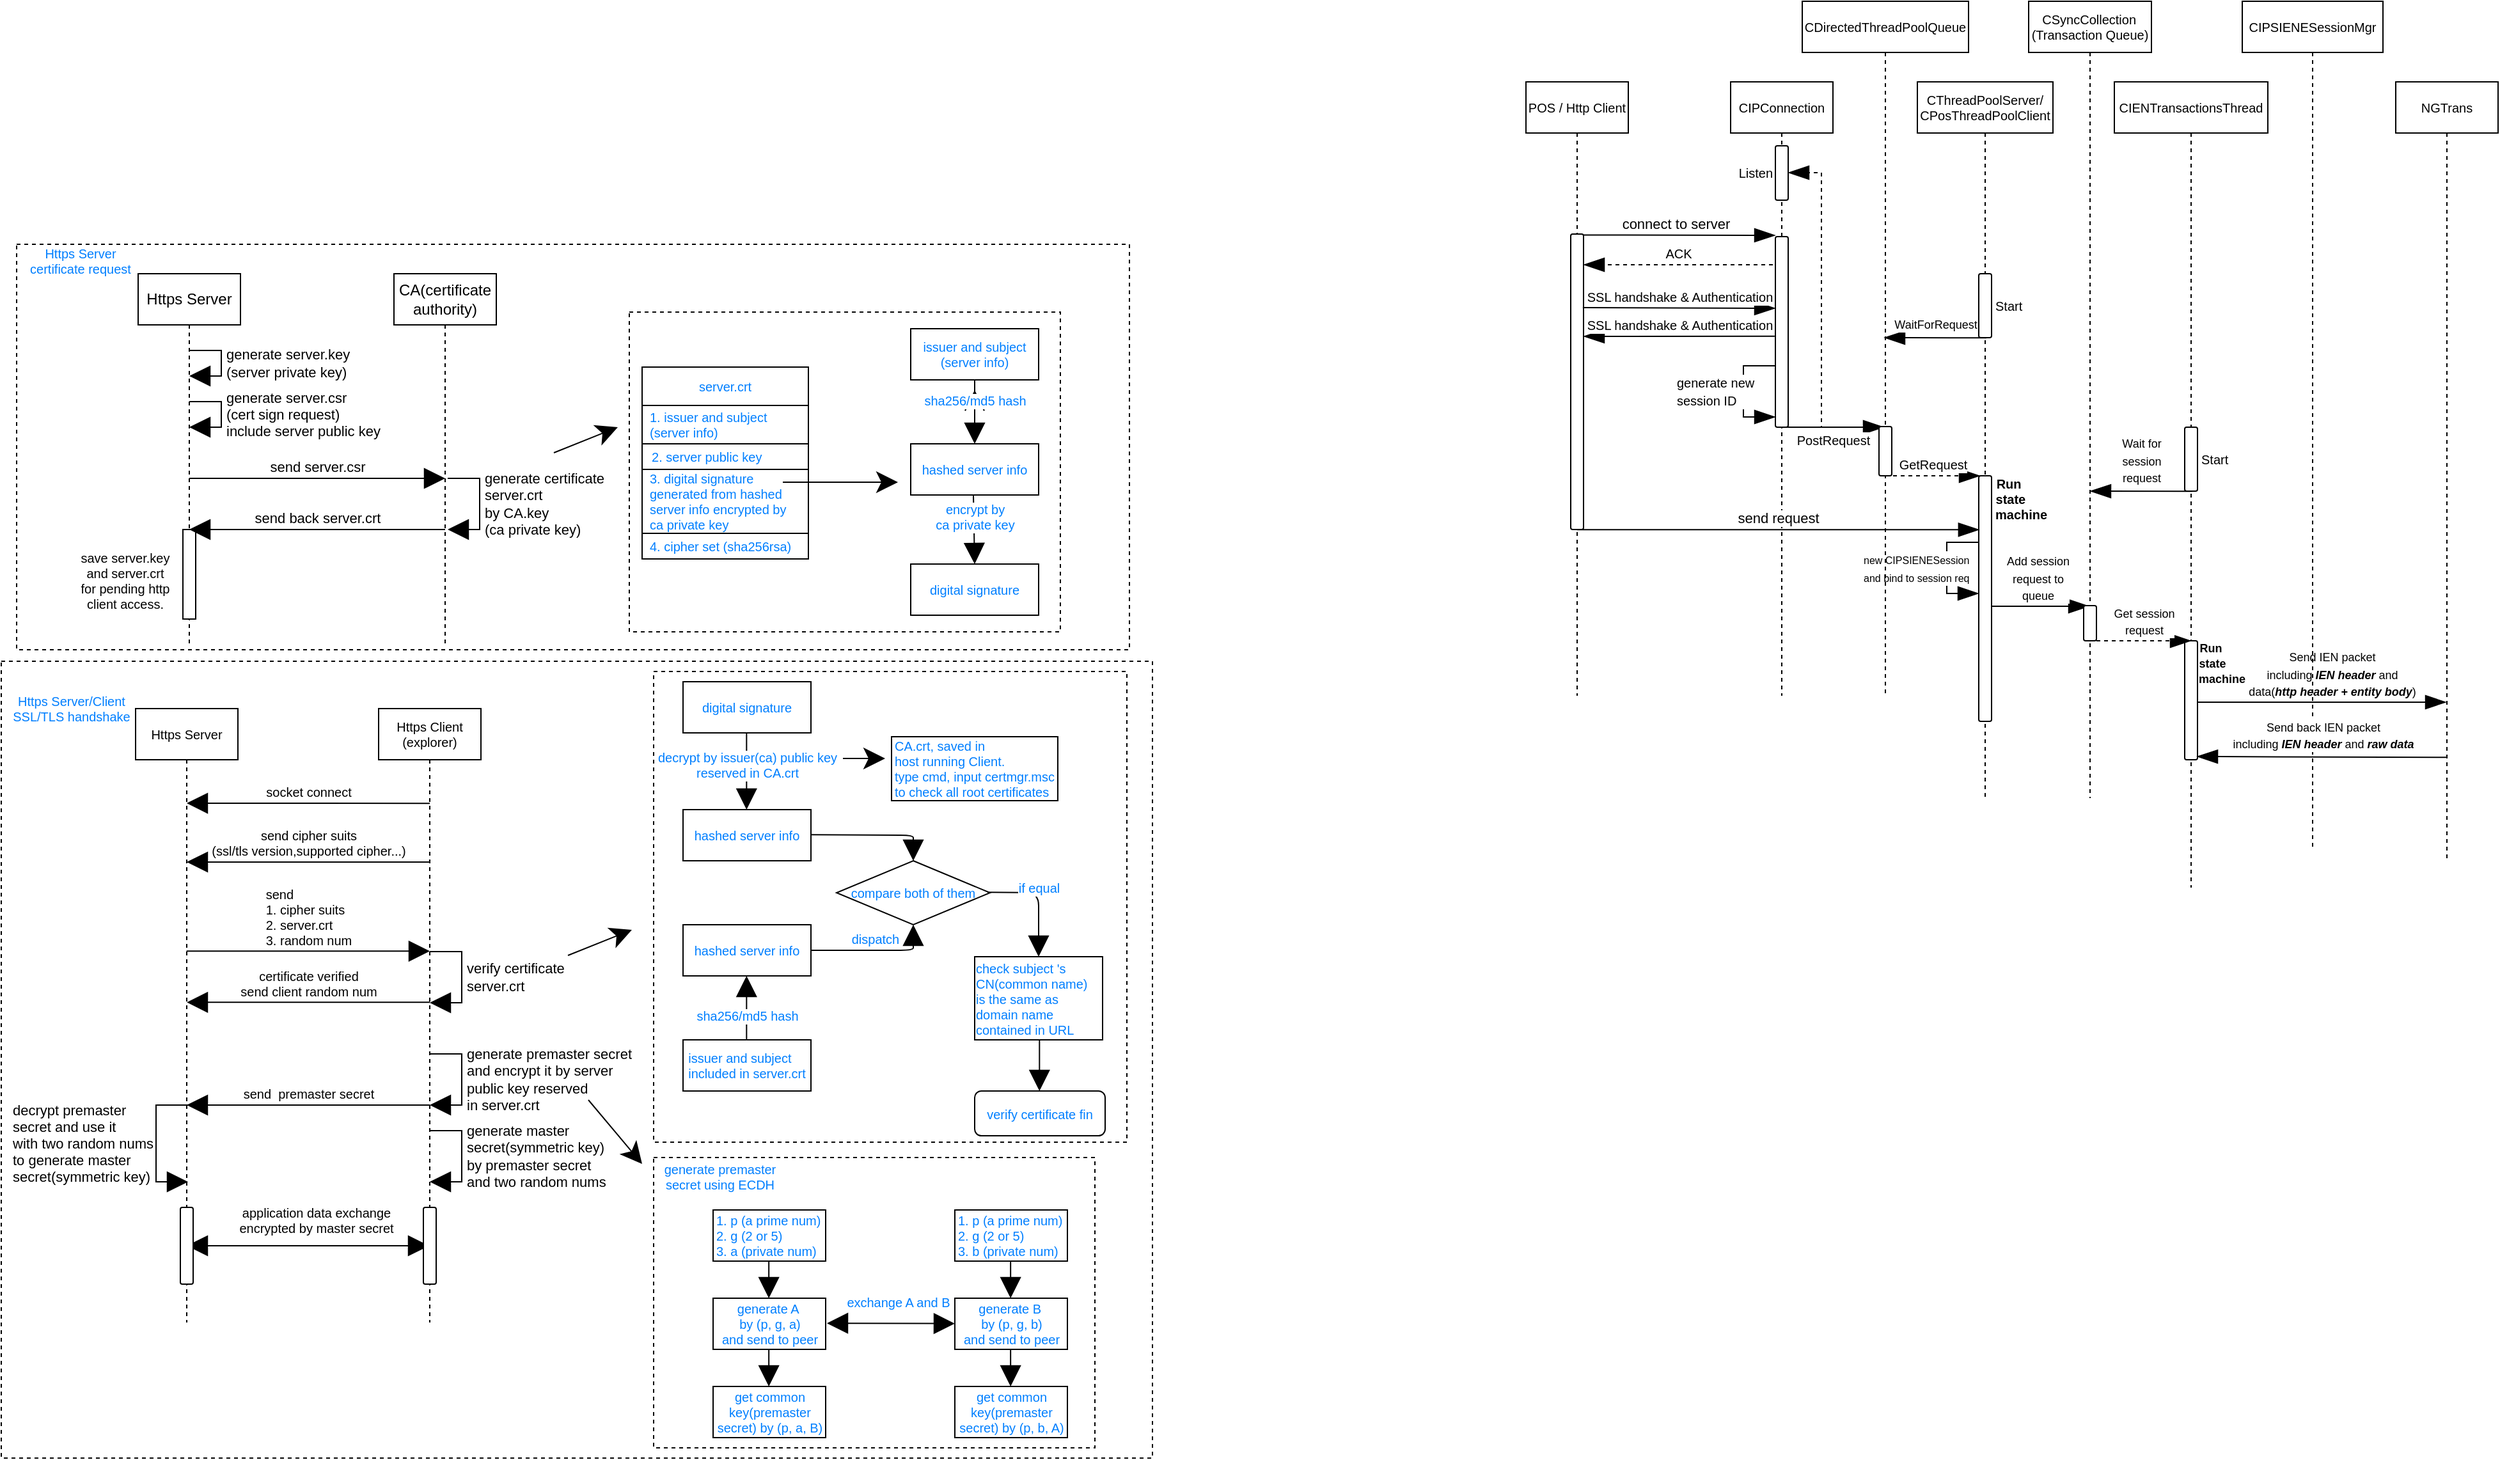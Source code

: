 <mxfile version="15.5.2" type="github">
  <diagram id="_VH7Ez_JP6WW_cBKEvmy" name="Page-1">
    <mxGraphModel dx="981" dy="926" grid="1" gridSize="10" guides="1" tooltips="1" connect="1" arrows="1" fold="1" page="0" pageScale="1" pageWidth="850" pageHeight="1100" math="0" shadow="0">
      <root>
        <mxCell id="0" />
        <mxCell id="1" parent="0" />
        <mxCell id="biMLxc0D92DYTLY_nHQ8-123" value="" style="rounded=0;whiteSpace=wrap;html=1;dashed=1;hachureGap=4;pointerEvents=0;fontSize=10;fontColor=#007FFF;strokeColor=default;fillColor=none;" parent="1" vertex="1">
          <mxGeometry x="598" y="801" width="345" height="227" as="geometry" />
        </mxCell>
        <mxCell id="biMLxc0D92DYTLY_nHQ8-103" value="" style="rounded=0;whiteSpace=wrap;html=1;dashed=1;hachureGap=4;pointerEvents=0;fontSize=10;fontColor=#007FFF;strokeColor=default;fillColor=none;" parent="1" vertex="1">
          <mxGeometry x="100" y="87" width="870" height="317" as="geometry" />
        </mxCell>
        <mxCell id="biMLxc0D92DYTLY_nHQ8-101" value="" style="rounded=0;whiteSpace=wrap;html=1;dashed=1;hachureGap=4;pointerEvents=0;fontSize=10;fontColor=#007FFF;strokeColor=default;fillColor=none;" parent="1" vertex="1">
          <mxGeometry x="579" y="140" width="337" height="250" as="geometry" />
        </mxCell>
        <mxCell id="biMLxc0D92DYTLY_nHQ8-95" value="" style="endArrow=block;startArrow=block;endFill=1;startFill=1;html=1;startSize=14;endSize=14;sourcePerimeterSpacing=8;targetPerimeterSpacing=8;fontSize=10;fontColor=#007FFF;" parent="1" target="biMLxc0D92DYTLY_nHQ8-58" edge="1">
          <mxGeometry width="160" relative="1" as="geometry">
            <mxPoint x="233" y="870" as="sourcePoint" />
            <mxPoint x="393" y="870" as="targetPoint" />
          </mxGeometry>
        </mxCell>
        <mxCell id="biMLxc0D92DYTLY_nHQ8-96" value="&lt;font color=&quot;#000000&quot;&gt;application data exchange&lt;br&gt;encrypted by master secret&lt;/font&gt;" style="edgeLabel;html=1;align=center;verticalAlign=middle;resizable=0;points=[];fontSize=10;fontColor=#007FFF;" parent="biMLxc0D92DYTLY_nHQ8-95" vertex="1" connectable="0">
          <mxGeometry x="-0.235" y="-1" relative="1" as="geometry">
            <mxPoint x="28" y="-21" as="offset" />
          </mxGeometry>
        </mxCell>
        <mxCell id="biMLxc0D92DYTLY_nHQ8-2" value="Https Server" style="shape=umlLifeline;perimeter=lifelinePerimeter;whiteSpace=wrap;html=1;container=1;collapsible=0;recursiveResize=0;outlineConnect=0;hachureGap=4;pointerEvents=0;" parent="1" vertex="1">
          <mxGeometry x="195" y="110" width="80" height="290" as="geometry" />
        </mxCell>
        <mxCell id="biMLxc0D92DYTLY_nHQ8-7" value="generate server.key&lt;br&gt;(server private key)" style="edgeStyle=orthogonalEdgeStyle;html=1;align=left;spacingLeft=2;endArrow=block;rounded=0;entryX=1;entryY=0;startSize=14;endSize=14;sourcePerimeterSpacing=8;targetPerimeterSpacing=8;" parent="biMLxc0D92DYTLY_nHQ8-2" edge="1">
          <mxGeometry relative="1" as="geometry">
            <mxPoint x="40" y="60" as="sourcePoint" />
            <Array as="points">
              <mxPoint x="65" y="60" />
            </Array>
            <mxPoint x="40" y="80" as="targetPoint" />
          </mxGeometry>
        </mxCell>
        <mxCell id="biMLxc0D92DYTLY_nHQ8-8" value="generate server.csr&lt;br&gt;(cert sign request)&lt;br&gt;include server public key" style="edgeStyle=orthogonalEdgeStyle;html=1;align=left;spacingLeft=2;endArrow=block;rounded=0;entryX=1;entryY=0;startSize=14;endSize=14;sourcePerimeterSpacing=8;targetPerimeterSpacing=8;" parent="biMLxc0D92DYTLY_nHQ8-2" edge="1">
          <mxGeometry relative="1" as="geometry">
            <mxPoint x="40" y="100" as="sourcePoint" />
            <Array as="points">
              <mxPoint x="65" y="100" />
            </Array>
            <mxPoint x="40" y="120" as="targetPoint" />
          </mxGeometry>
        </mxCell>
        <mxCell id="biMLxc0D92DYTLY_nHQ8-11" value="" style="html=1;points=[];perimeter=orthogonalPerimeter;hachureGap=4;pointerEvents=0;" parent="biMLxc0D92DYTLY_nHQ8-2" vertex="1">
          <mxGeometry x="35" y="200" width="10" height="70" as="geometry" />
        </mxCell>
        <mxCell id="biMLxc0D92DYTLY_nHQ8-10" value="send back server.crt" style="html=1;verticalAlign=bottom;endArrow=block;startSize=14;endSize=14;sourcePerimeterSpacing=8;targetPerimeterSpacing=8;" parent="biMLxc0D92DYTLY_nHQ8-2" edge="1">
          <mxGeometry width="80" relative="1" as="geometry">
            <mxPoint x="240" y="200" as="sourcePoint" />
            <mxPoint x="40" y="200.0" as="targetPoint" />
          </mxGeometry>
        </mxCell>
        <mxCell id="biMLxc0D92DYTLY_nHQ8-4" value="CA(certificate authority)" style="shape=umlLifeline;perimeter=lifelinePerimeter;whiteSpace=wrap;html=1;container=1;collapsible=0;recursiveResize=0;outlineConnect=0;hachureGap=4;pointerEvents=0;" parent="1" vertex="1">
          <mxGeometry x="395" y="110" width="80" height="290" as="geometry" />
        </mxCell>
        <mxCell id="biMLxc0D92DYTLY_nHQ8-9" value="generate certificate &lt;br&gt;server.crt&lt;br&gt;by CA.key &lt;br&gt;(ca private key)" style="edgeStyle=orthogonalEdgeStyle;html=1;align=left;spacingLeft=2;endArrow=block;rounded=0;startSize=14;endSize=14;sourcePerimeterSpacing=8;targetPerimeterSpacing=8;" parent="biMLxc0D92DYTLY_nHQ8-4" edge="1">
          <mxGeometry relative="1" as="geometry">
            <mxPoint x="42" y="160" as="sourcePoint" />
            <Array as="points">
              <mxPoint x="67" y="160" />
              <mxPoint x="67" y="200" />
              <mxPoint x="42" y="200" />
            </Array>
            <mxPoint x="42" y="200" as="targetPoint" />
          </mxGeometry>
        </mxCell>
        <mxCell id="biMLxc0D92DYTLY_nHQ8-5" value="send server.csr" style="html=1;verticalAlign=bottom;endArrow=block;startSize=14;endSize=14;sourcePerimeterSpacing=8;targetPerimeterSpacing=8;" parent="1" edge="1">
          <mxGeometry width="80" relative="1" as="geometry">
            <mxPoint x="235" y="270" as="sourcePoint" />
            <mxPoint x="435" y="270" as="targetPoint" />
          </mxGeometry>
        </mxCell>
        <mxCell id="biMLxc0D92DYTLY_nHQ8-13" value="server.crt" style="swimlane;fontStyle=0;childLayout=stackLayout;horizontal=1;startSize=30;horizontalStack=0;resizeParent=1;resizeParentMax=0;resizeLast=0;collapsible=1;marginBottom=0;hachureGap=4;pointerEvents=0;fontSize=10;fontColor=#007FFF;" parent="1" vertex="1">
          <mxGeometry x="589" y="183" width="130" height="150" as="geometry">
            <mxRectangle x="640" y="210" width="70" height="30" as="alternateBounds" />
          </mxGeometry>
        </mxCell>
        <mxCell id="biMLxc0D92DYTLY_nHQ8-15" value="1. issuer and subject &#xa;(server info)" style="text;strokeColor=none;fillColor=none;align=left;verticalAlign=middle;spacingLeft=4;spacingRight=4;overflow=hidden;points=[[0,0.5],[1,0.5]];portConstraint=eastwest;rotatable=0;fontColor=#007FFF;fontSize=10;" parent="biMLxc0D92DYTLY_nHQ8-13" vertex="1">
          <mxGeometry y="30" width="130" height="30" as="geometry" />
        </mxCell>
        <mxCell id="biMLxc0D92DYTLY_nHQ8-35" value="&lt;div&gt;&lt;span&gt;&amp;nbsp; 2. server public key&lt;/span&gt;&lt;/div&gt;" style="rounded=0;whiteSpace=wrap;html=1;hachureGap=4;pointerEvents=0;fontSize=10;fontColor=#007FFF;align=left;" parent="biMLxc0D92DYTLY_nHQ8-13" vertex="1">
          <mxGeometry y="60" width="130" height="20" as="geometry" />
        </mxCell>
        <mxCell id="biMLxc0D92DYTLY_nHQ8-45" value="" style="endArrow=classic;html=1;fontSize=10;fontColor=#EA6B66;startSize=14;endSize=14;sourcePerimeterSpacing=8;targetPerimeterSpacing=8;" parent="biMLxc0D92DYTLY_nHQ8-13" edge="1">
          <mxGeometry width="50" height="50" relative="1" as="geometry">
            <mxPoint x="110" y="90" as="sourcePoint" />
            <mxPoint x="200" y="90" as="targetPoint" />
          </mxGeometry>
        </mxCell>
        <mxCell id="biMLxc0D92DYTLY_nHQ8-16" value="3. digital signature&#xa;generated from hashed &#xa;server info encrypted by &#xa;ca private key" style="text;strokeColor=none;fillColor=none;align=left;verticalAlign=middle;spacingLeft=4;spacingRight=4;overflow=hidden;points=[[0,0.5],[1,0.5]];portConstraint=eastwest;rotatable=0;fontSize=10;fontColor=#007FFF;" parent="biMLxc0D92DYTLY_nHQ8-13" vertex="1">
          <mxGeometry y="80" width="130" height="50" as="geometry" />
        </mxCell>
        <mxCell id="biMLxc0D92DYTLY_nHQ8-37" value="4. cipher set (sha256rsa)" style="text;strokeColor=default;fillColor=none;align=left;verticalAlign=middle;spacingLeft=4;spacingRight=4;overflow=hidden;points=[[0,0.5],[1,0.5]];portConstraint=eastwest;rotatable=0;fontSize=10;fontColor=#007FFF;" parent="biMLxc0D92DYTLY_nHQ8-13" vertex="1">
          <mxGeometry y="130" width="130" height="20" as="geometry" />
        </mxCell>
        <mxCell id="biMLxc0D92DYTLY_nHQ8-38" value="&lt;span style=&quot;text-align: left&quot;&gt;issuer and subject&lt;/span&gt;&lt;br style=&quot;padding: 0px ; margin: 0px ; text-align: left&quot;&gt;&lt;span style=&quot;text-align: left&quot;&gt;(server info)&lt;/span&gt;" style="rounded=0;whiteSpace=wrap;html=1;hachureGap=4;pointerEvents=0;fontSize=10;fontColor=#007FFF;strokeColor=default;" parent="1" vertex="1">
          <mxGeometry x="799" y="153" width="100" height="40" as="geometry" />
        </mxCell>
        <mxCell id="biMLxc0D92DYTLY_nHQ8-43" value="" style="edgeStyle=none;curved=1;rounded=0;orthogonalLoop=1;jettySize=auto;html=1;fontSize=10;fontColor=#EA6B66;endArrow=open;startSize=14;endSize=14;sourcePerimeterSpacing=8;targetPerimeterSpacing=8;" parent="1" source="biMLxc0D92DYTLY_nHQ8-39" target="biMLxc0D92DYTLY_nHQ8-38" edge="1">
          <mxGeometry relative="1" as="geometry" />
        </mxCell>
        <mxCell id="biMLxc0D92DYTLY_nHQ8-39" value="&lt;div style=&quot;text-align: left&quot;&gt;&lt;span&gt;hashed server info&lt;/span&gt;&lt;/div&gt;" style="rounded=0;whiteSpace=wrap;html=1;hachureGap=4;pointerEvents=0;fontSize=10;fontColor=#007FFF;strokeColor=default;" parent="1" vertex="1">
          <mxGeometry x="799" y="243" width="100" height="40" as="geometry" />
        </mxCell>
        <mxCell id="biMLxc0D92DYTLY_nHQ8-41" value="sha256/md5 hash" style="html=1;verticalAlign=bottom;endArrow=block;startSize=14;endSize=14;sourcePerimeterSpacing=8;targetPerimeterSpacing=8;fontSize=10;fontColor=#007FFF;" parent="1" edge="1">
          <mxGeometry width="80" relative="1" as="geometry">
            <mxPoint x="849" y="193" as="sourcePoint" />
            <mxPoint x="849" y="243" as="targetPoint" />
          </mxGeometry>
        </mxCell>
        <mxCell id="biMLxc0D92DYTLY_nHQ8-42" value="&lt;div style=&quot;text-align: left&quot;&gt;&lt;span&gt;digital signature&lt;/span&gt;&lt;/div&gt;" style="rounded=0;whiteSpace=wrap;html=1;hachureGap=4;pointerEvents=0;fontSize=10;fontColor=#007FFF;strokeColor=default;" parent="1" vertex="1">
          <mxGeometry x="799" y="337" width="100" height="40" as="geometry" />
        </mxCell>
        <mxCell id="biMLxc0D92DYTLY_nHQ8-44" value="encrypt by &lt;br&gt;ca private key" style="html=1;verticalAlign=bottom;endArrow=block;startSize=14;endSize=14;sourcePerimeterSpacing=8;targetPerimeterSpacing=8;fontSize=10;fontColor=#007FFF;entryX=0.5;entryY=0;entryDx=0;entryDy=0;" parent="1" target="biMLxc0D92DYTLY_nHQ8-42" edge="1">
          <mxGeometry x="0.2" width="80" relative="1" as="geometry">
            <mxPoint x="848" y="283" as="sourcePoint" />
            <mxPoint x="848" y="333" as="targetPoint" />
            <mxPoint as="offset" />
          </mxGeometry>
        </mxCell>
        <mxCell id="biMLxc0D92DYTLY_nHQ8-46" value="&lt;font color=&quot;#000000&quot;&gt;save server.key and server.crt&lt;br&gt;for pending http client access.&lt;br&gt;&lt;/font&gt;" style="text;html=1;strokeColor=none;fillColor=none;align=center;verticalAlign=middle;whiteSpace=wrap;rounded=0;hachureGap=4;pointerEvents=0;fontSize=10;fontColor=#007FFF;" parent="1" vertex="1">
          <mxGeometry x="145" y="320" width="80" height="60" as="geometry" />
        </mxCell>
        <mxCell id="biMLxc0D92DYTLY_nHQ8-57" value="&lt;font color=&quot;#000000&quot;&gt;Https Server&lt;/font&gt;" style="shape=umlLifeline;perimeter=lifelinePerimeter;whiteSpace=wrap;html=1;container=1;collapsible=0;recursiveResize=0;outlineConnect=0;hachureGap=4;pointerEvents=0;fontSize=10;fontColor=#007FFF;strokeColor=default;" parent="1" vertex="1">
          <mxGeometry x="193" y="450" width="80" height="480" as="geometry" />
        </mxCell>
        <mxCell id="biMLxc0D92DYTLY_nHQ8-90" value="decrypt premaster &lt;br&gt;secret and use it&lt;br&gt;with two random nums&lt;br&gt;to generate&amp;nbsp;master&lt;br&gt;secret(symmetric key)" style="edgeStyle=orthogonalEdgeStyle;html=1;align=left;spacingLeft=2;endArrow=block;rounded=0;startSize=14;endSize=14;sourcePerimeterSpacing=8;targetPerimeterSpacing=8;" parent="biMLxc0D92DYTLY_nHQ8-57" edge="1">
          <mxGeometry y="-116" relative="1" as="geometry">
            <mxPoint x="41" y="310" as="sourcePoint" />
            <Array as="points">
              <mxPoint x="16" y="310" />
              <mxPoint x="16" y="370" />
              <mxPoint x="41" y="370" />
            </Array>
            <mxPoint x="41" y="370" as="targetPoint" />
            <mxPoint as="offset" />
          </mxGeometry>
        </mxCell>
        <mxCell id="biMLxc0D92DYTLY_nHQ8-92" value="" style="html=1;points=[];perimeter=orthogonalPerimeter;hachureGap=4;pointerEvents=0;rounded=1;fontSize=10;fontColor=#007FFF;strokeColor=default;" parent="biMLxc0D92DYTLY_nHQ8-57" vertex="1">
          <mxGeometry x="35" y="390" width="10" height="60" as="geometry" />
        </mxCell>
        <mxCell id="biMLxc0D92DYTLY_nHQ8-58" value="&lt;font color=&quot;#000000&quot;&gt;Https Client&lt;br&gt;(explorer)&lt;br&gt;&lt;/font&gt;" style="shape=umlLifeline;perimeter=lifelinePerimeter;whiteSpace=wrap;html=1;container=1;collapsible=0;recursiveResize=0;outlineConnect=0;hachureGap=4;pointerEvents=0;fontSize=10;fontColor=#007FFF;strokeColor=default;" parent="1" vertex="1">
          <mxGeometry x="383" y="450" width="80" height="480" as="geometry" />
        </mxCell>
        <mxCell id="biMLxc0D92DYTLY_nHQ8-64" value="verify certificate&lt;br&gt;server.crt" style="edgeStyle=orthogonalEdgeStyle;html=1;align=left;spacingLeft=2;endArrow=block;rounded=0;startSize=14;endSize=14;sourcePerimeterSpacing=8;targetPerimeterSpacing=8;" parent="biMLxc0D92DYTLY_nHQ8-58" edge="1">
          <mxGeometry relative="1" as="geometry">
            <mxPoint x="40" y="190.0" as="sourcePoint" />
            <Array as="points">
              <mxPoint x="65" y="190" />
              <mxPoint x="65" y="230" />
              <mxPoint x="40" y="230" />
            </Array>
            <mxPoint x="40" y="230.0" as="targetPoint" />
          </mxGeometry>
        </mxCell>
        <mxCell id="biMLxc0D92DYTLY_nHQ8-88" value="generate premaster secret&lt;br&gt;and encrypt it by server &lt;br&gt;public key reserved &lt;br&gt;in server.crt" style="edgeStyle=orthogonalEdgeStyle;html=1;align=left;spacingLeft=2;endArrow=block;rounded=0;startSize=14;endSize=14;sourcePerimeterSpacing=8;targetPerimeterSpacing=8;" parent="biMLxc0D92DYTLY_nHQ8-58" edge="1">
          <mxGeometry relative="1" as="geometry">
            <mxPoint x="40" y="270" as="sourcePoint" />
            <Array as="points">
              <mxPoint x="65" y="270" />
              <mxPoint x="65" y="310" />
              <mxPoint x="40" y="310" />
            </Array>
            <mxPoint x="40" y="310" as="targetPoint" />
          </mxGeometry>
        </mxCell>
        <mxCell id="biMLxc0D92DYTLY_nHQ8-91" value="generate&amp;nbsp;master&lt;br&gt;secret(symmetric key)&lt;br&gt;by premaster secret&lt;br&gt;and two random nums" style="edgeStyle=orthogonalEdgeStyle;html=1;align=left;spacingLeft=2;endArrow=block;rounded=0;startSize=14;endSize=14;sourcePerimeterSpacing=8;targetPerimeterSpacing=8;" parent="biMLxc0D92DYTLY_nHQ8-58" edge="1">
          <mxGeometry relative="1" as="geometry">
            <mxPoint x="40" y="330" as="sourcePoint" />
            <Array as="points">
              <mxPoint x="65" y="330" />
              <mxPoint x="65" y="370" />
              <mxPoint x="40" y="370" />
            </Array>
            <mxPoint x="40" y="370" as="targetPoint" />
          </mxGeometry>
        </mxCell>
        <mxCell id="biMLxc0D92DYTLY_nHQ8-93" value="" style="html=1;points=[];perimeter=orthogonalPerimeter;hachureGap=4;pointerEvents=0;rounded=1;fontSize=10;fontColor=#007FFF;strokeColor=default;" parent="biMLxc0D92DYTLY_nHQ8-58" vertex="1">
          <mxGeometry x="35" y="390" width="10" height="60" as="geometry" />
        </mxCell>
        <mxCell id="biMLxc0D92DYTLY_nHQ8-60" value="&lt;font color=&quot;#000000&quot;&gt;socket connect&lt;/font&gt;" style="html=1;verticalAlign=bottom;endArrow=block;startSize=14;endSize=14;sourcePerimeterSpacing=8;targetPerimeterSpacing=8;fontSize=10;fontColor=#007FFF;exitX=0.5;exitY=0.267;exitDx=0;exitDy=0;exitPerimeter=0;" parent="1" edge="1">
          <mxGeometry width="80" relative="1" as="geometry">
            <mxPoint x="423" y="524.1" as="sourcePoint" />
            <mxPoint x="233" y="524" as="targetPoint" />
          </mxGeometry>
        </mxCell>
        <mxCell id="biMLxc0D92DYTLY_nHQ8-61" value="&lt;font color=&quot;#000000&quot;&gt;send cipher suits &lt;br&gt;(ssl/tls version,supported cipher...)&lt;/font&gt;" style="html=1;verticalAlign=bottom;endArrow=block;startSize=14;endSize=14;sourcePerimeterSpacing=8;targetPerimeterSpacing=8;fontSize=10;fontColor=#007FFF;" parent="1" target="biMLxc0D92DYTLY_nHQ8-57" edge="1">
          <mxGeometry width="80" relative="1" as="geometry">
            <mxPoint x="423" y="570" as="sourcePoint" />
            <mxPoint x="238" y="570" as="targetPoint" />
          </mxGeometry>
        </mxCell>
        <mxCell id="biMLxc0D92DYTLY_nHQ8-63" value="&lt;div style=&quot;text-align: left&quot;&gt;&lt;span style=&quot;color: rgb(0 , 0 , 0)&quot;&gt;send&lt;/span&gt;&lt;/div&gt;&lt;font color=&quot;#000000&quot;&gt;&lt;div style=&quot;text-align: left&quot;&gt;1. cipher suits&lt;br&gt;&lt;/div&gt;&lt;div style=&quot;text-align: left&quot;&gt;2. server.crt&lt;/div&gt;&lt;div style=&quot;text-align: left&quot;&gt;3. random num&lt;/div&gt;&lt;/font&gt;" style="html=1;verticalAlign=bottom;endArrow=block;startSize=14;endSize=14;sourcePerimeterSpacing=8;targetPerimeterSpacing=8;fontSize=10;fontColor=#007FFF;" parent="1" edge="1">
          <mxGeometry width="80" relative="1" as="geometry">
            <mxPoint x="232.81" y="639.66" as="sourcePoint" />
            <mxPoint x="423" y="639.66" as="targetPoint" />
          </mxGeometry>
        </mxCell>
        <mxCell id="biMLxc0D92DYTLY_nHQ8-65" value="&lt;div style=&quot;text-align: left&quot;&gt;&lt;span&gt;digital signature&lt;/span&gt;&lt;/div&gt;" style="rounded=0;whiteSpace=wrap;html=1;hachureGap=4;pointerEvents=0;fontSize=10;fontColor=#007FFF;strokeColor=default;" parent="1" vertex="1">
          <mxGeometry x="621" y="429" width="100" height="40" as="geometry" />
        </mxCell>
        <mxCell id="biMLxc0D92DYTLY_nHQ8-67" value="&lt;div style=&quot;text-align: left&quot;&gt;&lt;span&gt;CA.crt, saved&amp;nbsp;&lt;/span&gt;&lt;span&gt;in&amp;nbsp;&lt;/span&gt;&lt;/div&gt;&lt;div style=&quot;text-align: left&quot;&gt;&lt;span&gt;host running Client.&lt;/span&gt;&lt;/div&gt;&lt;div style=&quot;text-align: left&quot;&gt;type cmd, input certmgr.msc&lt;/div&gt;&lt;div style=&quot;text-align: left&quot;&gt;to check all root certificates&lt;/div&gt;" style="rounded=0;whiteSpace=wrap;html=1;hachureGap=4;pointerEvents=0;fontSize=10;fontColor=#007FFF;strokeColor=default;" parent="1" vertex="1">
          <mxGeometry x="784" y="472" width="130" height="50" as="geometry" />
        </mxCell>
        <mxCell id="biMLxc0D92DYTLY_nHQ8-66" value="&lt;div style=&quot;text-align: left&quot;&gt;&lt;span&gt;hashed server info&lt;/span&gt;&lt;/div&gt;" style="rounded=0;whiteSpace=wrap;html=1;hachureGap=4;pointerEvents=0;fontSize=10;fontColor=#007FFF;strokeColor=default;" parent="1" vertex="1">
          <mxGeometry x="621" y="529" width="100" height="40" as="geometry" />
        </mxCell>
        <mxCell id="biMLxc0D92DYTLY_nHQ8-70" value="decrypt by issuer(ca) public key &lt;br&gt;reserved in CA.crt" style="html=1;verticalAlign=bottom;endArrow=block;startSize=14;endSize=14;sourcePerimeterSpacing=8;targetPerimeterSpacing=8;fontSize=10;fontColor=#007FFF;" parent="1" edge="1">
          <mxGeometry x="0.333" width="80" relative="1" as="geometry">
            <mxPoint x="670.66" y="469" as="sourcePoint" />
            <mxPoint x="670.66" y="529" as="targetPoint" />
            <mxPoint as="offset" />
          </mxGeometry>
        </mxCell>
        <mxCell id="biMLxc0D92DYTLY_nHQ8-71" value="" style="endArrow=classic;html=1;fontSize=10;fontColor=#EA6B66;startSize=14;endSize=14;sourcePerimeterSpacing=8;targetPerimeterSpacing=8;" parent="1" edge="1">
          <mxGeometry width="50" height="50" relative="1" as="geometry">
            <mxPoint x="746" y="489" as="sourcePoint" />
            <mxPoint x="779" y="489" as="targetPoint" />
          </mxGeometry>
        </mxCell>
        <mxCell id="biMLxc0D92DYTLY_nHQ8-74" value="&lt;div style=&quot;text-align: left&quot;&gt;&lt;span&gt;hashed server info&lt;/span&gt;&lt;/div&gt;" style="rounded=0;whiteSpace=wrap;html=1;hachureGap=4;pointerEvents=0;fontSize=10;fontColor=#007FFF;strokeColor=default;" parent="1" vertex="1">
          <mxGeometry x="621" y="619" width="100" height="40" as="geometry" />
        </mxCell>
        <mxCell id="biMLxc0D92DYTLY_nHQ8-75" value="&lt;div style=&quot;text-align: left&quot;&gt;&lt;span&gt;issuer and subject&lt;/span&gt;&lt;br&gt;&lt;/div&gt;&lt;div style=&quot;text-align: left&quot;&gt;&lt;span&gt;included in server.crt&lt;/span&gt;&lt;/div&gt;" style="rounded=0;whiteSpace=wrap;html=1;hachureGap=4;pointerEvents=0;fontSize=10;fontColor=#007FFF;strokeColor=default;" parent="1" vertex="1">
          <mxGeometry x="621" y="709" width="100" height="40" as="geometry" />
        </mxCell>
        <mxCell id="biMLxc0D92DYTLY_nHQ8-77" value="sha256/md5 hash" style="html=1;verticalAlign=bottom;endArrow=block;startSize=14;endSize=14;sourcePerimeterSpacing=8;targetPerimeterSpacing=8;fontSize=10;fontColor=#007FFF;" parent="1" edge="1">
          <mxGeometry x="-0.6" width="80" relative="1" as="geometry">
            <mxPoint x="670.66" y="709" as="sourcePoint" />
            <mxPoint x="670.66" y="659" as="targetPoint" />
            <mxPoint as="offset" />
          </mxGeometry>
        </mxCell>
        <mxCell id="biMLxc0D92DYTLY_nHQ8-78" value="compare both of them" style="shape=rhombus;perimeter=rhombusPerimeter;whiteSpace=wrap;html=1;align=center;hachureGap=4;pointerEvents=0;fontSize=10;fontColor=#007FFF;strokeColor=default;" parent="1" vertex="1">
          <mxGeometry x="741" y="569" width="120" height="50" as="geometry" />
        </mxCell>
        <mxCell id="biMLxc0D92DYTLY_nHQ8-79" value="" style="html=1;verticalAlign=bottom;endArrow=block;startSize=14;endSize=14;sourcePerimeterSpacing=8;targetPerimeterSpacing=8;fontSize=10;fontColor=#007FFF;entryX=0.5;entryY=0;entryDx=0;entryDy=0;" parent="1" target="biMLxc0D92DYTLY_nHQ8-78" edge="1">
          <mxGeometry width="80" relative="1" as="geometry">
            <mxPoint x="721" y="548.66" as="sourcePoint" />
            <mxPoint x="871" y="549" as="targetPoint" />
            <Array as="points">
              <mxPoint x="801" y="549" />
            </Array>
          </mxGeometry>
        </mxCell>
        <mxCell id="biMLxc0D92DYTLY_nHQ8-80" value="dispatch" style="html=1;verticalAlign=bottom;endArrow=block;startSize=14;endSize=14;sourcePerimeterSpacing=8;targetPerimeterSpacing=8;fontSize=10;fontColor=#007FFF;entryX=0.5;entryY=1;entryDx=0;entryDy=0;entryPerimeter=0;" parent="1" target="biMLxc0D92DYTLY_nHQ8-78" edge="1">
          <mxGeometry width="80" relative="1" as="geometry">
            <mxPoint x="721" y="639" as="sourcePoint" />
            <mxPoint x="861" y="639" as="targetPoint" />
            <Array as="points">
              <mxPoint x="801" y="639" />
            </Array>
          </mxGeometry>
        </mxCell>
        <mxCell id="biMLxc0D92DYTLY_nHQ8-81" value="&lt;div style=&quot;text-align: left&quot;&gt;check subject &#39;s CN(common name)&lt;/div&gt;&lt;div style=&quot;text-align: left&quot;&gt;is the same as domain name contained in URL&lt;/div&gt;" style="rounded=0;whiteSpace=wrap;html=1;hachureGap=4;pointerEvents=0;fontSize=10;fontColor=#007FFF;strokeColor=default;" parent="1" vertex="1">
          <mxGeometry x="849" y="644" width="100" height="65" as="geometry" />
        </mxCell>
        <mxCell id="biMLxc0D92DYTLY_nHQ8-82" value="if equal" style="html=1;verticalAlign=bottom;endArrow=block;startSize=14;endSize=14;sourcePerimeterSpacing=8;targetPerimeterSpacing=8;fontSize=10;fontColor=#007FFF;entryX=0.5;entryY=0;entryDx=0;entryDy=0;" parent="1" target="biMLxc0D92DYTLY_nHQ8-81" edge="1">
          <mxGeometry width="80" relative="1" as="geometry">
            <mxPoint x="859" y="593.66" as="sourcePoint" />
            <mxPoint x="939" y="593.66" as="targetPoint" />
            <Array as="points">
              <mxPoint x="899" y="594" />
            </Array>
          </mxGeometry>
        </mxCell>
        <mxCell id="biMLxc0D92DYTLY_nHQ8-83" value="&lt;div&gt;verify certificate fin&lt;/div&gt;" style="rounded=1;whiteSpace=wrap;html=1;hachureGap=4;pointerEvents=0;fontSize=10;fontColor=#007FFF;strokeColor=default;align=center;" parent="1" vertex="1">
          <mxGeometry x="849" y="749" width="102" height="35" as="geometry" />
        </mxCell>
        <mxCell id="biMLxc0D92DYTLY_nHQ8-84" value="" style="html=1;verticalAlign=bottom;endArrow=block;startSize=14;endSize=14;sourcePerimeterSpacing=8;targetPerimeterSpacing=8;fontSize=10;fontColor=#007FFF;" parent="1" edge="1">
          <mxGeometry width="80" relative="1" as="geometry">
            <mxPoint x="899.66" y="709" as="sourcePoint" />
            <mxPoint x="899.66" y="749" as="targetPoint" />
          </mxGeometry>
        </mxCell>
        <mxCell id="biMLxc0D92DYTLY_nHQ8-86" value="&lt;font color=&quot;#000000&quot;&gt;certificate verified&lt;br&gt;send client random num&lt;br&gt;&lt;/font&gt;" style="html=1;verticalAlign=bottom;endArrow=block;startSize=14;endSize=14;sourcePerimeterSpacing=8;targetPerimeterSpacing=8;fontSize=10;fontColor=#007FFF;" parent="1" edge="1">
          <mxGeometry width="80" relative="1" as="geometry">
            <mxPoint x="423.19" y="679.66" as="sourcePoint" />
            <mxPoint x="233.0" y="679.66" as="targetPoint" />
          </mxGeometry>
        </mxCell>
        <mxCell id="biMLxc0D92DYTLY_nHQ8-89" value="&lt;font color=&quot;#000000&quot;&gt;send&amp;nbsp; premaster secret&lt;/font&gt;" style="html=1;verticalAlign=bottom;endArrow=block;startSize=14;endSize=14;sourcePerimeterSpacing=8;targetPerimeterSpacing=8;fontSize=10;fontColor=#007FFF;" parent="1" edge="1">
          <mxGeometry width="80" relative="1" as="geometry">
            <mxPoint x="423.19" y="760" as="sourcePoint" />
            <mxPoint x="233.0" y="760" as="targetPoint" />
          </mxGeometry>
        </mxCell>
        <mxCell id="biMLxc0D92DYTLY_nHQ8-97" value="" style="rounded=0;whiteSpace=wrap;html=1;hachureGap=4;pointerEvents=0;fontSize=10;fontColor=#007FFF;strokeColor=default;fillColor=none;dashed=1;" parent="1" vertex="1">
          <mxGeometry x="598" y="421" width="370" height="368" as="geometry" />
        </mxCell>
        <mxCell id="biMLxc0D92DYTLY_nHQ8-98" value="" style="endArrow=classic;html=1;fontSize=10;fontColor=#007FFF;startSize=14;endSize=14;sourcePerimeterSpacing=8;targetPerimeterSpacing=8;" parent="1" edge="1">
          <mxGeometry width="50" height="50" relative="1" as="geometry">
            <mxPoint x="531" y="643" as="sourcePoint" />
            <mxPoint x="581" y="623" as="targetPoint" />
          </mxGeometry>
        </mxCell>
        <mxCell id="biMLxc0D92DYTLY_nHQ8-102" value="" style="endArrow=classic;html=1;fontSize=10;fontColor=#007FFF;startSize=14;endSize=14;sourcePerimeterSpacing=8;targetPerimeterSpacing=8;" parent="1" edge="1">
          <mxGeometry width="50" height="50" relative="1" as="geometry">
            <mxPoint x="520" y="250" as="sourcePoint" />
            <mxPoint x="570" y="230" as="targetPoint" />
          </mxGeometry>
        </mxCell>
        <mxCell id="biMLxc0D92DYTLY_nHQ8-104" value="Https Server certificate request" style="text;html=1;strokeColor=none;fillColor=none;align=center;verticalAlign=middle;whiteSpace=wrap;rounded=0;dashed=1;hachureGap=4;pointerEvents=0;fontSize=10;fontColor=#007FFF;" parent="1" vertex="1">
          <mxGeometry x="100" y="90" width="100" height="20" as="geometry" />
        </mxCell>
        <mxCell id="biMLxc0D92DYTLY_nHQ8-105" value="" style="rounded=0;whiteSpace=wrap;html=1;dashed=1;hachureGap=4;pointerEvents=0;fontSize=10;fontColor=#007FFF;strokeColor=default;fillColor=none;" parent="1" vertex="1">
          <mxGeometry x="88" y="413" width="900" height="623" as="geometry" />
        </mxCell>
        <mxCell id="biMLxc0D92DYTLY_nHQ8-106" value="Https Server/Client&lt;br&gt;SSL/TLS handshake" style="text;html=1;strokeColor=none;fillColor=none;align=center;verticalAlign=middle;whiteSpace=wrap;rounded=0;dashed=1;hachureGap=4;pointerEvents=0;fontSize=10;fontColor=#007FFF;" parent="1" vertex="1">
          <mxGeometry x="93" y="440" width="100" height="20" as="geometry" />
        </mxCell>
        <mxCell id="biMLxc0D92DYTLY_nHQ8-108" value="&lt;div&gt;1. p (a prime num)&lt;/div&gt;&lt;div&gt;2. g (2 or 5)&lt;/div&gt;&lt;div&gt;3. a (private num)&lt;/div&gt;" style="rounded=0;whiteSpace=wrap;html=1;hachureGap=4;pointerEvents=0;fontSize=10;fontColor=#007FFF;strokeColor=default;align=left;" parent="1" vertex="1">
          <mxGeometry x="644.5" y="842" width="88" height="40" as="geometry" />
        </mxCell>
        <mxCell id="biMLxc0D92DYTLY_nHQ8-109" value="&lt;div&gt;1. p (a prime num)&lt;/div&gt;&lt;div&gt;2. g (2 or 5)&lt;/div&gt;&lt;div&gt;3. b (private num)&lt;/div&gt;" style="rounded=0;whiteSpace=wrap;html=1;hachureGap=4;pointerEvents=0;fontSize=10;fontColor=#007FFF;strokeColor=default;align=left;" parent="1" vertex="1">
          <mxGeometry x="833.5" y="842" width="88" height="40" as="geometry" />
        </mxCell>
        <mxCell id="biMLxc0D92DYTLY_nHQ8-110" value="generate premaster secret using ECDH" style="text;html=1;strokeColor=none;fillColor=none;align=center;verticalAlign=middle;whiteSpace=wrap;rounded=0;dashed=1;hachureGap=4;pointerEvents=0;fontSize=10;fontColor=#007FFF;" parent="1" vertex="1">
          <mxGeometry x="598" y="806" width="104" height="20" as="geometry" />
        </mxCell>
        <mxCell id="biMLxc0D92DYTLY_nHQ8-111" value="&lt;div&gt;generate A&amp;nbsp;&lt;/div&gt;&lt;div&gt;by (p, g, a)&lt;/div&gt;&lt;div&gt;and send to peer&lt;/div&gt;" style="rounded=0;whiteSpace=wrap;html=1;hachureGap=4;pointerEvents=0;fontSize=10;fontColor=#007FFF;strokeColor=default;align=center;" parent="1" vertex="1">
          <mxGeometry x="644.5" y="911" width="88" height="40" as="geometry" />
        </mxCell>
        <mxCell id="biMLxc0D92DYTLY_nHQ8-112" value="&lt;div&gt;generate B&amp;nbsp;&lt;/div&gt;&lt;div&gt;by (p, g, b)&lt;/div&gt;&lt;div&gt;and send to peer&lt;br&gt;&lt;/div&gt;" style="rounded=0;whiteSpace=wrap;html=1;hachureGap=4;pointerEvents=0;fontSize=10;fontColor=#007FFF;strokeColor=default;align=center;" parent="1" vertex="1">
          <mxGeometry x="833.5" y="911" width="88" height="40" as="geometry" />
        </mxCell>
        <mxCell id="biMLxc0D92DYTLY_nHQ8-113" value="&lt;div&gt;get common key(premaster secret) by (p, a, B)&lt;/div&gt;" style="rounded=0;whiteSpace=wrap;html=1;hachureGap=4;pointerEvents=0;fontSize=10;fontColor=#007FFF;strokeColor=default;align=center;" parent="1" vertex="1">
          <mxGeometry x="644.5" y="980" width="88" height="40" as="geometry" />
        </mxCell>
        <mxCell id="biMLxc0D92DYTLY_nHQ8-114" value="get common key(premaster secret) by (p, b, A)" style="rounded=0;whiteSpace=wrap;html=1;hachureGap=4;pointerEvents=0;fontSize=10;fontColor=#007FFF;strokeColor=default;align=center;" parent="1" vertex="1">
          <mxGeometry x="833.5" y="980" width="88" height="40" as="geometry" />
        </mxCell>
        <mxCell id="biMLxc0D92DYTLY_nHQ8-115" value="" style="endArrow=block;startArrow=block;endFill=1;startFill=1;html=1;startSize=14;endSize=14;sourcePerimeterSpacing=8;targetPerimeterSpacing=8;fontSize=10;fontColor=#007FFF;" parent="1" edge="1">
          <mxGeometry width="160" relative="1" as="geometry">
            <mxPoint x="733.5" y="930.58" as="sourcePoint" />
            <mxPoint x="833.5" y="930.83" as="targetPoint" />
          </mxGeometry>
        </mxCell>
        <mxCell id="biMLxc0D92DYTLY_nHQ8-116" value="exchange A and B" style="edgeLabel;html=1;align=center;verticalAlign=middle;resizable=0;points=[];fontSize=10;fontColor=#007FFF;" parent="biMLxc0D92DYTLY_nHQ8-115" vertex="1" connectable="0">
          <mxGeometry x="-0.235" y="-1" relative="1" as="geometry">
            <mxPoint x="17" y="-18" as="offset" />
          </mxGeometry>
        </mxCell>
        <mxCell id="biMLxc0D92DYTLY_nHQ8-118" value="" style="html=1;verticalAlign=bottom;endArrow=block;startSize=14;endSize=14;sourcePerimeterSpacing=8;targetPerimeterSpacing=8;fontSize=10;fontColor=#007FFF;" parent="1" edge="1">
          <mxGeometry width="80" relative="1" as="geometry">
            <mxPoint x="688.08" y="882" as="sourcePoint" />
            <mxPoint x="688.08" y="911" as="targetPoint" />
          </mxGeometry>
        </mxCell>
        <mxCell id="biMLxc0D92DYTLY_nHQ8-119" value="" style="html=1;verticalAlign=bottom;endArrow=block;startSize=14;endSize=14;sourcePerimeterSpacing=8;targetPerimeterSpacing=8;fontSize=10;fontColor=#007FFF;" parent="1" edge="1">
          <mxGeometry width="80" relative="1" as="geometry">
            <mxPoint x="877.08" y="882" as="sourcePoint" />
            <mxPoint x="877.08" y="911" as="targetPoint" />
          </mxGeometry>
        </mxCell>
        <mxCell id="biMLxc0D92DYTLY_nHQ8-120" value="" style="html=1;verticalAlign=bottom;endArrow=block;startSize=14;endSize=14;sourcePerimeterSpacing=8;targetPerimeterSpacing=8;fontSize=10;fontColor=#007FFF;" parent="1" edge="1">
          <mxGeometry width="80" relative="1" as="geometry">
            <mxPoint x="688.08" y="951" as="sourcePoint" />
            <mxPoint x="688.08" y="980" as="targetPoint" />
          </mxGeometry>
        </mxCell>
        <mxCell id="biMLxc0D92DYTLY_nHQ8-122" value="" style="html=1;verticalAlign=bottom;endArrow=block;startSize=14;endSize=14;sourcePerimeterSpacing=8;targetPerimeterSpacing=8;fontSize=10;fontColor=#007FFF;" parent="1" edge="1">
          <mxGeometry width="80" relative="1" as="geometry">
            <mxPoint x="877.08" y="951" as="sourcePoint" />
            <mxPoint x="877.08" y="980" as="targetPoint" />
          </mxGeometry>
        </mxCell>
        <mxCell id="biMLxc0D92DYTLY_nHQ8-124" value="" style="endArrow=classic;html=1;fontSize=10;fontColor=#007FFF;startSize=14;endSize=14;sourcePerimeterSpacing=8;targetPerimeterSpacing=8;" parent="1" edge="1">
          <mxGeometry width="50" height="50" relative="1" as="geometry">
            <mxPoint x="547" y="756" as="sourcePoint" />
            <mxPoint x="589" y="806" as="targetPoint" />
          </mxGeometry>
        </mxCell>
        <mxCell id="IulpB0IkQ2e_PBXTS8TF-5" value="&lt;font color=&quot;#000000&quot;&gt;CIPConnection&lt;/font&gt;" style="shape=umlLifeline;perimeter=lifelinePerimeter;whiteSpace=wrap;html=1;container=1;collapsible=0;recursiveResize=0;outlineConnect=0;hachureGap=4;pointerEvents=0;fontSize=10;fontColor=#007FFF;strokeColor=default;" vertex="1" parent="1">
          <mxGeometry x="1440" y="-40" width="80" height="480" as="geometry" />
        </mxCell>
        <mxCell id="IulpB0IkQ2e_PBXTS8TF-29" value="&lt;font color=&quot;#000000&quot;&gt;Listen&amp;nbsp; &amp;nbsp; &amp;nbsp; &amp;nbsp; &amp;nbsp; &amp;nbsp; &amp;nbsp; &amp;nbsp;&lt;/font&gt;" style="html=1;points=[];perimeter=orthogonalPerimeter;hachureGap=4;pointerEvents=0;rounded=1;fontSize=10;fontColor=#007FFF;strokeColor=default;" vertex="1" parent="IulpB0IkQ2e_PBXTS8TF-5">
          <mxGeometry x="35" y="50" width="10" height="42.5" as="geometry" />
        </mxCell>
        <mxCell id="IulpB0IkQ2e_PBXTS8TF-17" value="connect to server" style="html=1;verticalAlign=bottom;endArrow=blockThin;startSize=14;endSize=14;sourcePerimeterSpacing=8;targetPerimeterSpacing=8;endFill=1;exitX=0.32;exitY=0.003;exitDx=0;exitDy=0;exitPerimeter=0;" edge="1" parent="IulpB0IkQ2e_PBXTS8TF-5" source="IulpB0IkQ2e_PBXTS8TF-7">
          <mxGeometry width="80" relative="1" as="geometry">
            <mxPoint x="-124.5" y="120" as="sourcePoint" />
            <mxPoint x="35" y="120.0" as="targetPoint" />
          </mxGeometry>
        </mxCell>
        <mxCell id="IulpB0IkQ2e_PBXTS8TF-32" value="" style="html=1;points=[];perimeter=orthogonalPerimeter;hachureGap=4;pointerEvents=0;rounded=1;fontSize=10;fontColor=#007FFF;strokeColor=default;" vertex="1" parent="IulpB0IkQ2e_PBXTS8TF-5">
          <mxGeometry x="35" y="121" width="10" height="149" as="geometry" />
        </mxCell>
        <mxCell id="IulpB0IkQ2e_PBXTS8TF-8" value="&lt;span style=&quot;color: rgb(0 , 0 , 0) ; text-align: left&quot;&gt;POS / Http Client&lt;/span&gt;" style="shape=umlLifeline;perimeter=lifelinePerimeter;whiteSpace=wrap;html=1;container=1;collapsible=0;recursiveResize=0;outlineConnect=0;hachureGap=4;pointerEvents=0;fontSize=10;fontColor=#007FFF;strokeColor=default;" vertex="1" parent="1">
          <mxGeometry x="1280" y="-40" width="80" height="480" as="geometry" />
        </mxCell>
        <mxCell id="IulpB0IkQ2e_PBXTS8TF-35" value="&lt;font style=&quot;font-size: 10px&quot;&gt;ACK&lt;/font&gt;" style="html=1;verticalAlign=bottom;endArrow=blockThin;startSize=14;endSize=14;sourcePerimeterSpacing=8;targetPerimeterSpacing=8;endFill=1;dashed=1;" edge="1" parent="IulpB0IkQ2e_PBXTS8TF-8">
          <mxGeometry x="-0.003" width="80" relative="1" as="geometry">
            <mxPoint x="193" y="143" as="sourcePoint" />
            <mxPoint x="45.024" y="143" as="targetPoint" />
            <mxPoint as="offset" />
          </mxGeometry>
        </mxCell>
        <mxCell id="IulpB0IkQ2e_PBXTS8TF-7" value="" style="html=1;points=[];perimeter=orthogonalPerimeter;hachureGap=4;pointerEvents=0;rounded=1;fontSize=10;fontColor=#007FFF;strokeColor=default;" vertex="1" parent="IulpB0IkQ2e_PBXTS8TF-8">
          <mxGeometry x="35" y="119" width="10" height="231" as="geometry" />
        </mxCell>
        <mxCell id="IulpB0IkQ2e_PBXTS8TF-11" value="&lt;font color=&quot;#000000&quot;&gt;CThreadPoolServer/&lt;br&gt;CPosThreadPoolClient&lt;/font&gt;" style="shape=umlLifeline;perimeter=lifelinePerimeter;whiteSpace=wrap;html=1;container=1;collapsible=0;recursiveResize=0;outlineConnect=0;hachureGap=4;pointerEvents=0;fontSize=10;fontColor=#007FFF;strokeColor=default;" vertex="1" parent="1">
          <mxGeometry x="1586" y="-40" width="106" height="560" as="geometry" />
        </mxCell>
        <mxCell id="IulpB0IkQ2e_PBXTS8TF-22" value="&lt;font color=&quot;#000000&quot;&gt;&amp;nbsp; &amp;nbsp; &amp;nbsp; &amp;nbsp; &amp;nbsp; &amp;nbsp; &amp;nbsp;Start&lt;/font&gt;" style="html=1;points=[];perimeter=orthogonalPerimeter;hachureGap=4;pointerEvents=0;rounded=1;fontSize=10;fontColor=#007FFF;strokeColor=default;" vertex="1" parent="IulpB0IkQ2e_PBXTS8TF-11">
          <mxGeometry x="48" y="150" width="10" height="50" as="geometry" />
        </mxCell>
        <mxCell id="IulpB0IkQ2e_PBXTS8TF-44" value="&lt;font color=&quot;#000000&quot;&gt;&lt;b&gt;&amp;nbsp; &amp;nbsp; &amp;nbsp; &amp;nbsp; &amp;nbsp; &amp;nbsp; &amp;nbsp;Run &lt;br&gt;&amp;nbsp; &amp;nbsp; &amp;nbsp; &amp;nbsp; &amp;nbsp; &amp;nbsp; &amp;nbsp; state&lt;br&gt;&amp;nbsp; &amp;nbsp; &amp;nbsp; &amp;nbsp; &amp;nbsp; &amp;nbsp; &amp;nbsp; &amp;nbsp; &amp;nbsp; &amp;nbsp; machine&lt;br&gt;&lt;br&gt;&lt;br&gt;&lt;br&gt;&lt;br&gt;&lt;br&gt;&lt;br&gt;&lt;br&gt;&lt;br&gt;&lt;br&gt;&lt;br&gt;&lt;br&gt;&lt;br&gt;&lt;/b&gt;&lt;br&gt;&lt;/font&gt;" style="html=1;points=[];perimeter=orthogonalPerimeter;hachureGap=4;pointerEvents=0;rounded=1;fontSize=10;fontColor=#007FFF;strokeColor=default;" vertex="1" parent="IulpB0IkQ2e_PBXTS8TF-11">
          <mxGeometry x="48" y="308" width="10" height="192" as="geometry" />
        </mxCell>
        <mxCell id="IulpB0IkQ2e_PBXTS8TF-48" value="&lt;font style=&quot;font-size: 8px&quot;&gt;new CIPSIENESession&lt;br&gt;and bind to session req&lt;br&gt;&lt;/font&gt;" style="edgeStyle=orthogonalEdgeStyle;html=1;align=left;spacingLeft=2;endArrow=blockThin;rounded=0;startSize=14;endSize=14;sourcePerimeterSpacing=8;targetPerimeterSpacing=8;endFill=1;" edge="1" parent="IulpB0IkQ2e_PBXTS8TF-11">
          <mxGeometry y="-69" relative="1" as="geometry">
            <mxPoint x="48" y="360" as="sourcePoint" />
            <Array as="points">
              <mxPoint x="23" y="360" />
              <mxPoint x="23" y="400" />
              <mxPoint x="48" y="400" />
            </Array>
            <mxPoint x="48" y="400" as="targetPoint" />
            <mxPoint as="offset" />
          </mxGeometry>
        </mxCell>
        <mxCell id="IulpB0IkQ2e_PBXTS8TF-57" value="&lt;font style=&quot;font-size: 9px&quot;&gt;Add session&lt;br&gt;request to&lt;br&gt;queue&lt;br&gt;&lt;/font&gt;" style="html=1;verticalAlign=bottom;endArrow=blockThin;startSize=14;endSize=14;sourcePerimeterSpacing=8;targetPerimeterSpacing=8;endFill=1;" edge="1" parent="IulpB0IkQ2e_PBXTS8TF-11" target="IulpB0IkQ2e_PBXTS8TF-56">
          <mxGeometry x="-0.059" width="80" relative="1" as="geometry">
            <mxPoint x="58" y="410" as="sourcePoint" />
            <mxPoint x="138" y="410" as="targetPoint" />
            <mxPoint as="offset" />
          </mxGeometry>
        </mxCell>
        <mxCell id="IulpB0IkQ2e_PBXTS8TF-12" value="&lt;div style=&quot;text-align: left&quot;&gt;&lt;span&gt;&lt;font color=&quot;#000000&quot;&gt;CIENTransactionsThread&lt;/font&gt;&lt;/span&gt;&lt;/div&gt;" style="shape=umlLifeline;perimeter=lifelinePerimeter;whiteSpace=wrap;html=1;container=1;collapsible=0;recursiveResize=0;outlineConnect=0;hachureGap=4;pointerEvents=0;fontSize=10;fontColor=#007FFF;strokeColor=default;" vertex="1" parent="1">
          <mxGeometry x="1740" y="-40" width="120" height="630" as="geometry" />
        </mxCell>
        <mxCell id="IulpB0IkQ2e_PBXTS8TF-60" value="&lt;font color=&quot;#000000&quot;&gt;&amp;nbsp; &amp;nbsp; &amp;nbsp; &amp;nbsp; &amp;nbsp; &amp;nbsp; &amp;nbsp;Start&lt;/font&gt;" style="html=1;points=[];perimeter=orthogonalPerimeter;hachureGap=4;pointerEvents=0;rounded=1;fontSize=10;fontColor=#007FFF;strokeColor=default;" vertex="1" parent="IulpB0IkQ2e_PBXTS8TF-12">
          <mxGeometry x="55" y="270" width="10" height="50" as="geometry" />
        </mxCell>
        <mxCell id="IulpB0IkQ2e_PBXTS8TF-63" value="&lt;font color=&quot;#000000&quot; style=&quot;font-size: 9px&quot;&gt;&lt;b&gt;&amp;nbsp; &amp;nbsp; &amp;nbsp; &amp;nbsp; &amp;nbsp; &amp;nbsp; Run&lt;br&gt;&amp;nbsp; &amp;nbsp; &amp;nbsp; &amp;nbsp; &amp;nbsp; &amp;nbsp; &amp;nbsp;state&lt;br&gt;&amp;nbsp; &amp;nbsp; &amp;nbsp; &amp;nbsp; &amp;nbsp; &amp;nbsp; &amp;nbsp; &amp;nbsp; &amp;nbsp; &amp;nbsp;machine&lt;br&gt;&lt;br&gt;&lt;br&gt;&lt;br&gt;&lt;br&gt;&lt;/b&gt;&lt;br&gt;&lt;/font&gt;" style="html=1;points=[];perimeter=orthogonalPerimeter;hachureGap=4;pointerEvents=0;rounded=1;fontSize=10;fontColor=#007FFF;strokeColor=default;" vertex="1" parent="IulpB0IkQ2e_PBXTS8TF-12">
          <mxGeometry x="55" y="437" width="10" height="93" as="geometry" />
        </mxCell>
        <mxCell id="IulpB0IkQ2e_PBXTS8TF-69" value="&lt;font style=&quot;font-size: 9px&quot;&gt;Send IEN packet&lt;br&gt;including &lt;b&gt;&lt;i&gt;IEN header&lt;/i&gt;&lt;/b&gt; and&lt;br&gt;data(&lt;b&gt;&lt;i&gt;http header + entity body&lt;/i&gt;&lt;/b&gt;)&lt;br&gt;&lt;/font&gt;" style="html=1;verticalAlign=bottom;endArrow=blockThin;startSize=14;endSize=14;sourcePerimeterSpacing=8;targetPerimeterSpacing=8;endFill=1;" edge="1" parent="IulpB0IkQ2e_PBXTS8TF-12">
          <mxGeometry x="0.08" width="80" relative="1" as="geometry">
            <mxPoint x="65" y="485" as="sourcePoint" />
            <mxPoint x="259.5" y="485" as="targetPoint" />
            <mxPoint as="offset" />
          </mxGeometry>
        </mxCell>
        <mxCell id="IulpB0IkQ2e_PBXTS8TF-13" value="&lt;div style=&quot;text-align: left&quot;&gt;&lt;span&gt;&lt;font color=&quot;#000000&quot;&gt;CIPSIENESessionMgr&lt;/font&gt;&lt;/span&gt;&lt;/div&gt;" style="shape=umlLifeline;perimeter=lifelinePerimeter;whiteSpace=wrap;html=1;container=1;collapsible=0;recursiveResize=0;outlineConnect=0;hachureGap=4;pointerEvents=0;fontSize=10;fontColor=#007FFF;strokeColor=default;" vertex="1" parent="1">
          <mxGeometry x="1840" y="-103" width="110" height="663" as="geometry" />
        </mxCell>
        <mxCell id="IulpB0IkQ2e_PBXTS8TF-70" value="&lt;font style=&quot;font-size: 9px&quot;&gt;Send back IEN packet&lt;br&gt;including &lt;b&gt;&lt;i&gt;IEN header&lt;/i&gt;&lt;/b&gt; and&amp;nbsp;&lt;b&gt;&lt;i&gt;raw data&lt;/i&gt;&lt;/b&gt;&lt;br&gt;&lt;/font&gt;" style="html=1;verticalAlign=bottom;endArrow=blockThin;startSize=14;endSize=14;sourcePerimeterSpacing=8;targetPerimeterSpacing=8;endFill=1;exitX=0.491;exitY=0.167;exitDx=0;exitDy=0;exitPerimeter=0;entryX=0.952;entryY=0.887;entryDx=0;entryDy=0;entryPerimeter=0;" edge="1" parent="IulpB0IkQ2e_PBXTS8TF-13">
          <mxGeometry x="0.0" y="-2" width="80" relative="1" as="geometry">
            <mxPoint x="160.01" y="591.16" as="sourcePoint" />
            <mxPoint x="-35.48" y="590.491" as="targetPoint" />
            <mxPoint as="offset" />
          </mxGeometry>
        </mxCell>
        <mxCell id="IulpB0IkQ2e_PBXTS8TF-14" value="&lt;span style=&quot;text-align: left&quot;&gt;&lt;font color=&quot;#000000&quot;&gt;NGTrans&lt;/font&gt;&lt;/span&gt;" style="shape=umlLifeline;perimeter=lifelinePerimeter;whiteSpace=wrap;html=1;container=1;collapsible=0;recursiveResize=0;outlineConnect=0;hachureGap=4;pointerEvents=0;fontSize=10;fontColor=#007FFF;strokeColor=default;" vertex="1" parent="1">
          <mxGeometry x="1960" y="-40" width="80" height="610" as="geometry" />
        </mxCell>
        <mxCell id="IulpB0IkQ2e_PBXTS8TF-16" value="&lt;div style=&quot;text-align: left&quot;&gt;&lt;span&gt;&lt;font color=&quot;#000000&quot;&gt;CDirectedThreadPoolQueue&lt;/font&gt;&lt;/span&gt;&lt;/div&gt;" style="shape=umlLifeline;perimeter=lifelinePerimeter;whiteSpace=wrap;html=1;container=1;collapsible=0;recursiveResize=0;outlineConnect=0;hachureGap=4;pointerEvents=0;fontSize=10;fontColor=#007FFF;strokeColor=default;" vertex="1" parent="1">
          <mxGeometry x="1496" y="-103" width="130" height="544" as="geometry" />
        </mxCell>
        <mxCell id="IulpB0IkQ2e_PBXTS8TF-20" value="&lt;font&gt;&lt;font style=&quot;font-size: 9px&quot;&gt;WaitForRequest&lt;/font&gt;&lt;br&gt;&lt;/font&gt;" style="html=1;verticalAlign=bottom;endArrow=blockThin;startSize=14;endSize=14;sourcePerimeterSpacing=8;targetPerimeterSpacing=8;endFill=1;exitX=0.491;exitY=0.167;exitDx=0;exitDy=0;exitPerimeter=0;" edge="1" parent="IulpB0IkQ2e_PBXTS8TF-16">
          <mxGeometry x="0.0" y="-2" width="80" relative="1" as="geometry">
            <mxPoint x="144.01" y="263.16" as="sourcePoint" />
            <mxPoint x="64" y="263" as="targetPoint" />
            <mxPoint as="offset" />
          </mxGeometry>
        </mxCell>
        <mxCell id="IulpB0IkQ2e_PBXTS8TF-21" value="&lt;font style=&quot;font-size: 10px&quot;&gt;GetRequest&lt;/font&gt;" style="html=1;verticalAlign=bottom;endArrow=blockThin;startSize=14;endSize=14;sourcePerimeterSpacing=8;targetPerimeterSpacing=8;endFill=1;dashed=1;" edge="1" parent="IulpB0IkQ2e_PBXTS8TF-16">
          <mxGeometry width="80" relative="1" as="geometry">
            <mxPoint x="65" y="371.0" as="sourcePoint" />
            <mxPoint x="139" y="371" as="targetPoint" />
            <mxPoint as="offset" />
          </mxGeometry>
        </mxCell>
        <mxCell id="IulpB0IkQ2e_PBXTS8TF-6" value="&lt;font style=&quot;font-size: 10px&quot;&gt;generate new &lt;br&gt;session ID&lt;/font&gt;" style="edgeStyle=orthogonalEdgeStyle;html=1;align=left;spacingLeft=2;endArrow=blockThin;rounded=0;startSize=14;endSize=14;sourcePerimeterSpacing=8;targetPerimeterSpacing=8;endFill=1;" edge="1" parent="IulpB0IkQ2e_PBXTS8TF-16">
          <mxGeometry y="-56" relative="1" as="geometry">
            <mxPoint x="-21" y="285" as="sourcePoint" />
            <Array as="points">
              <mxPoint x="-46" y="285" />
              <mxPoint x="-46" y="325" />
              <mxPoint x="-21" y="325" />
            </Array>
            <mxPoint x="-21" y="325" as="targetPoint" />
            <mxPoint as="offset" />
          </mxGeometry>
        </mxCell>
        <mxCell id="IulpB0IkQ2e_PBXTS8TF-18" value="&lt;font style=&quot;font-size: 10px&quot;&gt;PostRequest&lt;/font&gt;" style="html=1;verticalAlign=bottom;endArrow=blockThin;startSize=14;endSize=14;sourcePerimeterSpacing=8;targetPerimeterSpacing=8;endFill=1;" edge="1" parent="IulpB0IkQ2e_PBXTS8TF-16">
          <mxGeometry y="-19" width="80" relative="1" as="geometry">
            <mxPoint x="-16" y="333" as="sourcePoint" />
            <mxPoint x="64" y="333" as="targetPoint" />
            <mxPoint as="offset" />
          </mxGeometry>
        </mxCell>
        <mxCell id="IulpB0IkQ2e_PBXTS8TF-19" value="" style="html=1;points=[];perimeter=orthogonalPerimeter;hachureGap=4;pointerEvents=0;rounded=1;fontSize=10;fontColor=#007FFF;strokeColor=default;" vertex="1" parent="IulpB0IkQ2e_PBXTS8TF-16">
          <mxGeometry x="60" y="332.5" width="10" height="38.5" as="geometry" />
        </mxCell>
        <mxCell id="IulpB0IkQ2e_PBXTS8TF-42" value="" style="edgeStyle=orthogonalEdgeStyle;html=1;align=left;spacingLeft=2;endArrow=blockThin;rounded=0;startSize=14;endSize=14;sourcePerimeterSpacing=8;targetPerimeterSpacing=8;endFill=1;dashed=1;" edge="1" parent="IulpB0IkQ2e_PBXTS8TF-16">
          <mxGeometry x="0.004" relative="1" as="geometry">
            <mxPoint x="-11" y="333" as="sourcePoint" />
            <Array as="points">
              <mxPoint x="15" y="333" />
              <mxPoint x="15" y="134" />
              <mxPoint x="-4" y="134" />
            </Array>
            <mxPoint x="-11" y="134" as="targetPoint" />
            <mxPoint as="offset" />
          </mxGeometry>
        </mxCell>
        <mxCell id="IulpB0IkQ2e_PBXTS8TF-36" value="&lt;font style=&quot;font-size: 10px&quot;&gt;SSL handshake &amp;amp; Authentication&lt;/font&gt;" style="html=1;verticalAlign=bottom;endArrow=blockThin;startSize=14;endSize=14;sourcePerimeterSpacing=8;targetPerimeterSpacing=8;endFill=1;exitX=0.944;exitY=0.173;exitDx=0;exitDy=0;exitPerimeter=0;" edge="1" parent="1">
          <mxGeometry width="80" relative="1" as="geometry">
            <mxPoint x="1324.44" y="136.55" as="sourcePoint" />
            <mxPoint x="1475" y="137" as="targetPoint" />
          </mxGeometry>
        </mxCell>
        <mxCell id="IulpB0IkQ2e_PBXTS8TF-39" value="&lt;font style=&quot;font-size: 10px&quot;&gt;SSL handshake &amp;amp; Authentication&lt;/font&gt;" style="html=1;verticalAlign=bottom;endArrow=blockThin;startSize=14;endSize=14;sourcePerimeterSpacing=8;targetPerimeterSpacing=8;endFill=1;exitX=-0.057;exitY=0.523;exitDx=0;exitDy=0;exitPerimeter=0;" edge="1" parent="1" source="IulpB0IkQ2e_PBXTS8TF-32">
          <mxGeometry width="80" relative="1" as="geometry">
            <mxPoint x="1470" y="159.42" as="sourcePoint" />
            <mxPoint x="1325" y="159" as="targetPoint" />
          </mxGeometry>
        </mxCell>
        <mxCell id="IulpB0IkQ2e_PBXTS8TF-37" value="send request" style="html=1;verticalAlign=bottom;endArrow=blockThin;startSize=14;endSize=14;sourcePerimeterSpacing=8;targetPerimeterSpacing=8;endFill=1;entryX=0.043;entryY=0.508;entryDx=0;entryDy=0;entryPerimeter=0;" edge="1" parent="1">
          <mxGeometry width="80" relative="1" as="geometry">
            <mxPoint x="1320.024" y="310.148" as="sourcePoint" />
            <mxPoint x="1634.43" y="310.148" as="targetPoint" />
          </mxGeometry>
        </mxCell>
        <mxCell id="IulpB0IkQ2e_PBXTS8TF-56" value="&lt;div style=&quot;text-align: left&quot;&gt;&lt;font color=&quot;#000000&quot;&gt;&amp;nbsp; &amp;nbsp;CSyncCollection&lt;/font&gt;&lt;br&gt;&lt;/div&gt;&lt;div style=&quot;text-align: left&quot;&gt;&lt;font color=&quot;#000000&quot;&gt;(Transaction Queue)&lt;/font&gt;&lt;/div&gt;" style="shape=umlLifeline;perimeter=lifelinePerimeter;whiteSpace=wrap;html=1;container=1;collapsible=0;recursiveResize=0;outlineConnect=0;hachureGap=4;pointerEvents=0;fontSize=10;fontColor=#007FFF;strokeColor=default;" vertex="1" parent="1">
          <mxGeometry x="1673" y="-103" width="96" height="623" as="geometry" />
        </mxCell>
        <mxCell id="IulpB0IkQ2e_PBXTS8TF-59" value="" style="html=1;points=[];perimeter=orthogonalPerimeter;hachureGap=4;pointerEvents=0;rounded=1;fontSize=10;fontColor=#007FFF;strokeColor=default;" vertex="1" parent="IulpB0IkQ2e_PBXTS8TF-56">
          <mxGeometry x="43" y="472.5" width="10" height="27.5" as="geometry" />
        </mxCell>
        <mxCell id="IulpB0IkQ2e_PBXTS8TF-61" value="&lt;font style=&quot;font-size: 9px&quot;&gt;&lt;font style=&quot;font-size: 9px&quot;&gt;Wait for&lt;br&gt;session&lt;br&gt;&lt;/font&gt;request&lt;br&gt;&lt;/font&gt;" style="html=1;verticalAlign=bottom;endArrow=blockThin;startSize=14;endSize=14;sourcePerimeterSpacing=8;targetPerimeterSpacing=8;endFill=1;exitX=0.491;exitY=0.167;exitDx=0;exitDy=0;exitPerimeter=0;" edge="1" parent="IulpB0IkQ2e_PBXTS8TF-56">
          <mxGeometry x="0.0" y="-2" width="80" relative="1" as="geometry">
            <mxPoint x="128.0" y="383.16" as="sourcePoint" />
            <mxPoint x="47.99" y="383" as="targetPoint" />
            <mxPoint as="offset" />
          </mxGeometry>
        </mxCell>
        <mxCell id="IulpB0IkQ2e_PBXTS8TF-62" value="&lt;span style=&quot;font-size: 9px&quot;&gt;Get session&lt;br&gt;request&lt;br&gt;&lt;/span&gt;" style="html=1;verticalAlign=bottom;endArrow=blockThin;startSize=14;endSize=14;sourcePerimeterSpacing=8;targetPerimeterSpacing=8;endFill=1;dashed=1;" edge="1" parent="IulpB0IkQ2e_PBXTS8TF-56">
          <mxGeometry width="80" relative="1" as="geometry">
            <mxPoint x="53" y="500" as="sourcePoint" />
            <mxPoint x="127" y="500" as="targetPoint" />
            <mxPoint as="offset" />
          </mxGeometry>
        </mxCell>
      </root>
    </mxGraphModel>
  </diagram>
</mxfile>
